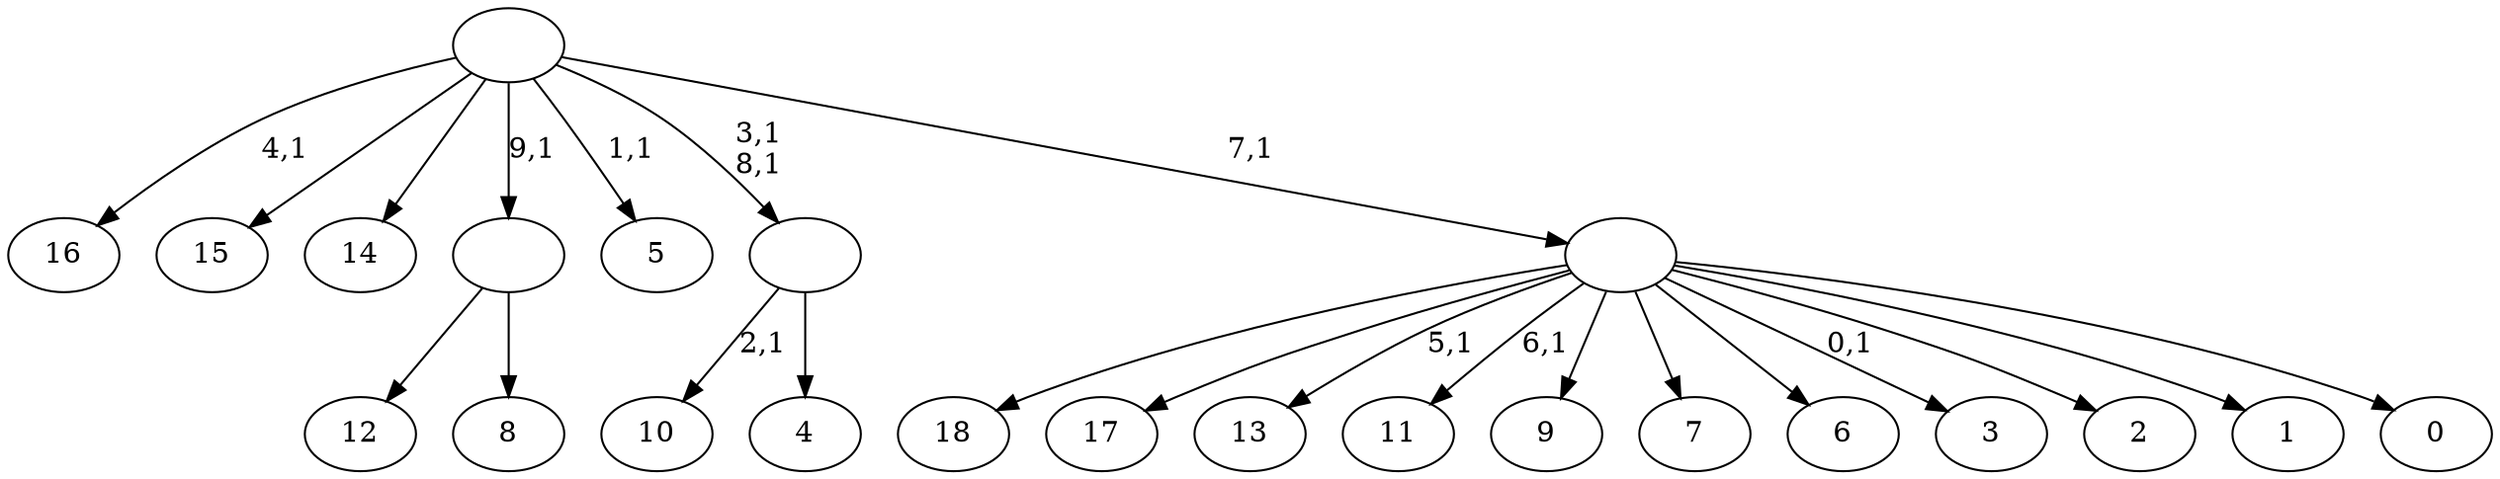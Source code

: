 digraph T {
	29 [label="18"]
	28 [label="17"]
	27 [label="16"]
	25 [label="15"]
	24 [label="14"]
	23 [label="13"]
	21 [label="12"]
	20 [label="11"]
	18 [label="10"]
	16 [label="9"]
	15 [label="8"]
	14 [label=""]
	13 [label="7"]
	12 [label="6"]
	11 [label="5"]
	9 [label="4"]
	8 [label=""]
	6 [label="3"]
	4 [label="2"]
	3 [label="1"]
	2 [label="0"]
	1 [label=""]
	0 [label=""]
	14 -> 21 [label=""]
	14 -> 15 [label=""]
	8 -> 18 [label="2,1"]
	8 -> 9 [label=""]
	1 -> 6 [label="0,1"]
	1 -> 20 [label="6,1"]
	1 -> 23 [label="5,1"]
	1 -> 29 [label=""]
	1 -> 28 [label=""]
	1 -> 16 [label=""]
	1 -> 13 [label=""]
	1 -> 12 [label=""]
	1 -> 4 [label=""]
	1 -> 3 [label=""]
	1 -> 2 [label=""]
	0 -> 8 [label="3,1\n8,1"]
	0 -> 11 [label="1,1"]
	0 -> 27 [label="4,1"]
	0 -> 25 [label=""]
	0 -> 24 [label=""]
	0 -> 14 [label="9,1"]
	0 -> 1 [label="7,1"]
}
